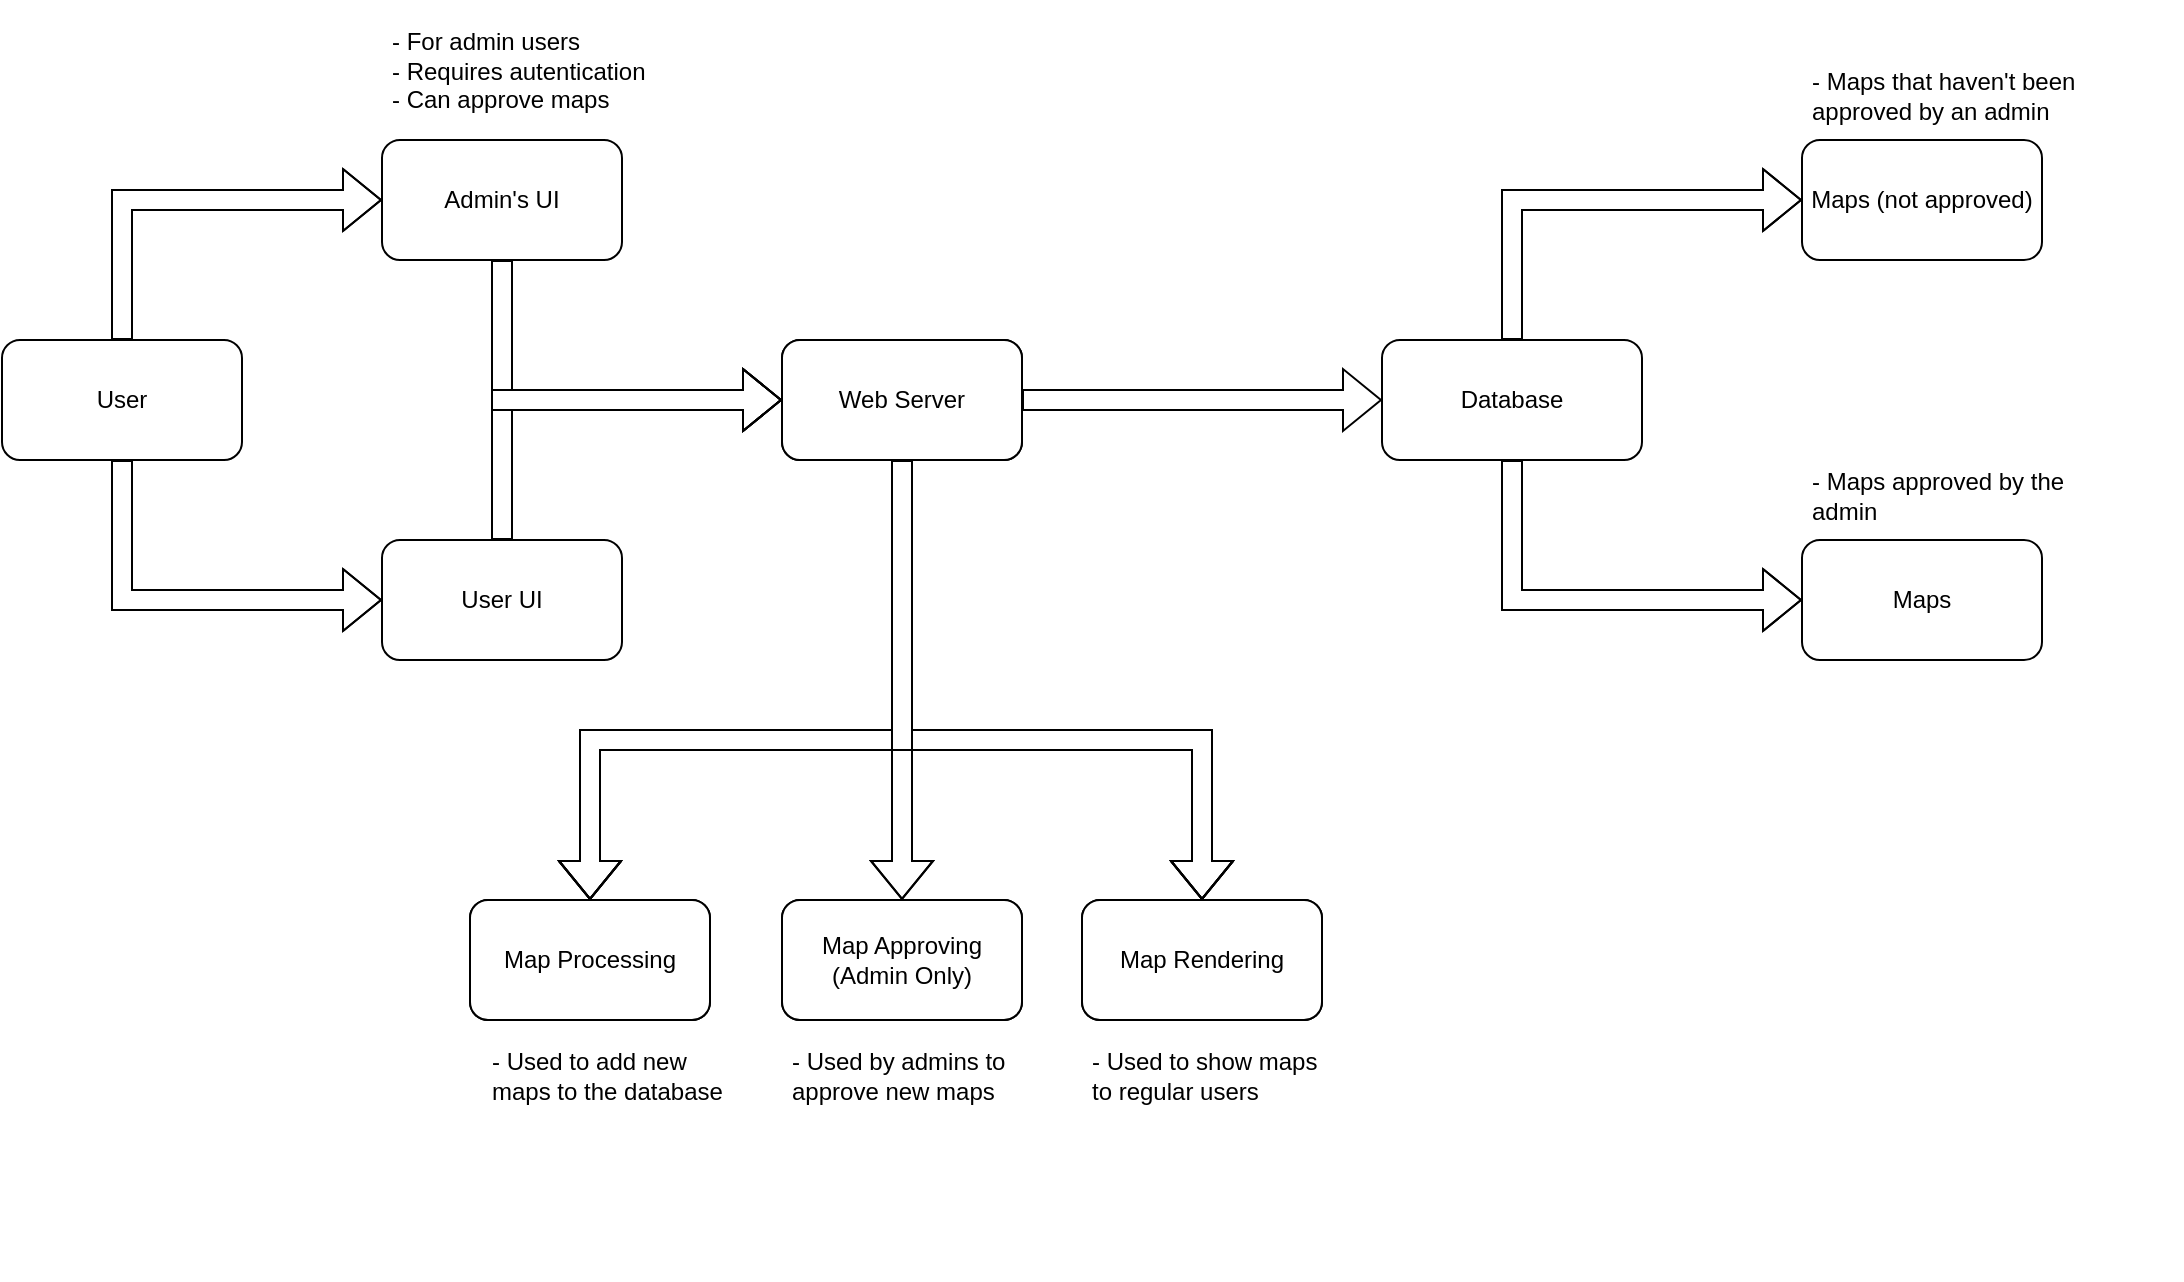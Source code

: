 <mxfile version="21.5.0" type="device">
  <diagram id="C5RBs43oDa-KdzZeNtuy" name="Page-1">
    <mxGraphModel dx="1434" dy="774" grid="0" gridSize="10" guides="1" tooltips="1" connect="1" arrows="1" fold="1" page="0" pageScale="1" pageWidth="827" pageHeight="1169" math="0" shadow="0">
      <root>
        <mxCell id="WIyWlLk6GJQsqaUBKTNV-0" />
        <mxCell id="WIyWlLk6GJQsqaUBKTNV-1" parent="WIyWlLk6GJQsqaUBKTNV-0" />
        <mxCell id="0Yt5o5Fgty_OSdYz4b0F-0" value="User" style="rounded=1;whiteSpace=wrap;html=1;" vertex="1" parent="WIyWlLk6GJQsqaUBKTNV-1">
          <mxGeometry x="60" y="230" width="120" height="60" as="geometry" />
        </mxCell>
        <mxCell id="0Yt5o5Fgty_OSdYz4b0F-2" value="Admin&#39;s UI" style="rounded=1;whiteSpace=wrap;html=1;" vertex="1" parent="WIyWlLk6GJQsqaUBKTNV-1">
          <mxGeometry x="250" y="130" width="120" height="60" as="geometry" />
        </mxCell>
        <mxCell id="0Yt5o5Fgty_OSdYz4b0F-3" value="User UI" style="rounded=1;whiteSpace=wrap;html=1;" vertex="1" parent="WIyWlLk6GJQsqaUBKTNV-1">
          <mxGeometry x="250" y="330" width="120" height="60" as="geometry" />
        </mxCell>
        <mxCell id="0Yt5o5Fgty_OSdYz4b0F-4" value="Web Server" style="rounded=1;whiteSpace=wrap;html=1;" vertex="1" parent="WIyWlLk6GJQsqaUBKTNV-1">
          <mxGeometry x="450" y="230" width="120" height="60" as="geometry" />
        </mxCell>
        <mxCell id="0Yt5o5Fgty_OSdYz4b0F-5" value="Map Processing" style="rounded=1;whiteSpace=wrap;html=1;" vertex="1" parent="WIyWlLk6GJQsqaUBKTNV-1">
          <mxGeometry x="294" y="510" width="120" height="60" as="geometry" />
        </mxCell>
        <mxCell id="0Yt5o5Fgty_OSdYz4b0F-7" value="Map Approving&lt;br&gt;(Admin Only)" style="rounded=1;whiteSpace=wrap;html=1;" vertex="1" parent="WIyWlLk6GJQsqaUBKTNV-1">
          <mxGeometry x="450" y="510" width="120" height="60" as="geometry" />
        </mxCell>
        <mxCell id="0Yt5o5Fgty_OSdYz4b0F-8" value="Map Rendering" style="rounded=1;whiteSpace=wrap;html=1;" vertex="1" parent="WIyWlLk6GJQsqaUBKTNV-1">
          <mxGeometry x="600" y="510" width="120" height="60" as="geometry" />
        </mxCell>
        <mxCell id="0Yt5o5Fgty_OSdYz4b0F-9" value="Database" style="rounded=1;whiteSpace=wrap;html=1;" vertex="1" parent="WIyWlLk6GJQsqaUBKTNV-1">
          <mxGeometry x="750" y="230" width="130" height="60" as="geometry" />
        </mxCell>
        <mxCell id="0Yt5o5Fgty_OSdYz4b0F-10" value="Maps (not approved)" style="rounded=1;whiteSpace=wrap;html=1;" vertex="1" parent="WIyWlLk6GJQsqaUBKTNV-1">
          <mxGeometry x="960" y="130" width="120" height="60" as="geometry" />
        </mxCell>
        <mxCell id="0Yt5o5Fgty_OSdYz4b0F-11" value="Maps" style="rounded=1;whiteSpace=wrap;html=1;" vertex="1" parent="WIyWlLk6GJQsqaUBKTNV-1">
          <mxGeometry x="960" y="330" width="120" height="60" as="geometry" />
        </mxCell>
        <mxCell id="0Yt5o5Fgty_OSdYz4b0F-12" value="" style="shape=flexArrow;endArrow=classic;html=1;rounded=0;entryX=0;entryY=0.5;entryDx=0;entryDy=0;" edge="1" parent="WIyWlLk6GJQsqaUBKTNV-1" target="0Yt5o5Fgty_OSdYz4b0F-3">
          <mxGeometry width="50" height="50" relative="1" as="geometry">
            <mxPoint x="120" y="290" as="sourcePoint" />
            <mxPoint x="170" y="240" as="targetPoint" />
            <Array as="points">
              <mxPoint x="120" y="360" />
            </Array>
          </mxGeometry>
        </mxCell>
        <mxCell id="0Yt5o5Fgty_OSdYz4b0F-13" value="" style="shape=flexArrow;endArrow=classic;html=1;rounded=0;entryX=0;entryY=0.5;entryDx=0;entryDy=0;" edge="1" parent="WIyWlLk6GJQsqaUBKTNV-1" target="0Yt5o5Fgty_OSdYz4b0F-2">
          <mxGeometry width="50" height="50" relative="1" as="geometry">
            <mxPoint x="120" y="230" as="sourcePoint" />
            <mxPoint x="250" y="300" as="targetPoint" />
            <Array as="points">
              <mxPoint x="120" y="160" />
            </Array>
          </mxGeometry>
        </mxCell>
        <mxCell id="0Yt5o5Fgty_OSdYz4b0F-17" value="" style="shape=flexArrow;endArrow=classic;html=1;rounded=0;entryX=0;entryY=0.5;entryDx=0;entryDy=0;exitX=0.5;exitY=1;exitDx=0;exitDy=0;" edge="1" parent="WIyWlLk6GJQsqaUBKTNV-1" source="0Yt5o5Fgty_OSdYz4b0F-2" target="0Yt5o5Fgty_OSdYz4b0F-4">
          <mxGeometry width="50" height="50" relative="1" as="geometry">
            <mxPoint x="370" y="160" as="sourcePoint" />
            <mxPoint x="510" y="230" as="targetPoint" />
            <Array as="points">
              <mxPoint x="310" y="260" />
            </Array>
          </mxGeometry>
        </mxCell>
        <mxCell id="0Yt5o5Fgty_OSdYz4b0F-19" value="" style="shape=flexArrow;endArrow=classic;html=1;rounded=0;exitX=0.5;exitY=0;exitDx=0;exitDy=0;" edge="1" parent="WIyWlLk6GJQsqaUBKTNV-1" source="0Yt5o5Fgty_OSdYz4b0F-3">
          <mxGeometry width="50" height="50" relative="1" as="geometry">
            <mxPoint x="380" y="170" as="sourcePoint" />
            <mxPoint x="450" y="260" as="targetPoint" />
            <Array as="points">
              <mxPoint x="310" y="260" />
            </Array>
          </mxGeometry>
        </mxCell>
        <mxCell id="0Yt5o5Fgty_OSdYz4b0F-20" value="" style="shape=flexArrow;endArrow=classic;html=1;rounded=0;exitX=0.5;exitY=1;exitDx=0;exitDy=0;entryX=0.5;entryY=0;entryDx=0;entryDy=0;" edge="1" parent="WIyWlLk6GJQsqaUBKTNV-1" source="0Yt5o5Fgty_OSdYz4b0F-4" target="0Yt5o5Fgty_OSdYz4b0F-7">
          <mxGeometry width="50" height="50" relative="1" as="geometry">
            <mxPoint x="510" y="400" as="sourcePoint" />
            <mxPoint x="560" y="350" as="targetPoint" />
          </mxGeometry>
        </mxCell>
        <mxCell id="0Yt5o5Fgty_OSdYz4b0F-21" value="" style="shape=flexArrow;endArrow=classic;html=1;rounded=0;exitX=0.5;exitY=1;exitDx=0;exitDy=0;entryX=0.5;entryY=0;entryDx=0;entryDy=0;" edge="1" parent="WIyWlLk6GJQsqaUBKTNV-1" source="0Yt5o5Fgty_OSdYz4b0F-4" target="0Yt5o5Fgty_OSdYz4b0F-8">
          <mxGeometry width="50" height="50" relative="1" as="geometry">
            <mxPoint x="580" y="380" as="sourcePoint" />
            <mxPoint x="630" y="330" as="targetPoint" />
            <Array as="points">
              <mxPoint x="510" y="430" />
              <mxPoint x="660" y="430" />
            </Array>
          </mxGeometry>
        </mxCell>
        <mxCell id="0Yt5o5Fgty_OSdYz4b0F-23" value="" style="shape=flexArrow;endArrow=classic;html=1;rounded=0;exitX=0.5;exitY=1;exitDx=0;exitDy=0;entryX=0.5;entryY=0;entryDx=0;entryDy=0;" edge="1" parent="WIyWlLk6GJQsqaUBKTNV-1" target="0Yt5o5Fgty_OSdYz4b0F-5">
          <mxGeometry width="50" height="50" relative="1" as="geometry">
            <mxPoint x="510" y="290" as="sourcePoint" />
            <mxPoint x="660" y="510" as="targetPoint" />
            <Array as="points">
              <mxPoint x="510" y="430" />
              <mxPoint x="354" y="430" />
            </Array>
          </mxGeometry>
        </mxCell>
        <mxCell id="0Yt5o5Fgty_OSdYz4b0F-24" value="" style="shape=flexArrow;endArrow=classic;html=1;rounded=0;exitX=1;exitY=0.5;exitDx=0;exitDy=0;entryX=0;entryY=0.5;entryDx=0;entryDy=0;" edge="1" parent="WIyWlLk6GJQsqaUBKTNV-1" source="0Yt5o5Fgty_OSdYz4b0F-4" target="0Yt5o5Fgty_OSdYz4b0F-9">
          <mxGeometry width="50" height="50" relative="1" as="geometry">
            <mxPoint x="620" y="330" as="sourcePoint" />
            <mxPoint x="670" y="280" as="targetPoint" />
          </mxGeometry>
        </mxCell>
        <mxCell id="0Yt5o5Fgty_OSdYz4b0F-25" value="" style="shape=flexArrow;endArrow=classic;html=1;rounded=0;entryX=0;entryY=0.5;entryDx=0;entryDy=0;exitX=0.5;exitY=0;exitDx=0;exitDy=0;" edge="1" parent="WIyWlLk6GJQsqaUBKTNV-1" source="0Yt5o5Fgty_OSdYz4b0F-9" target="0Yt5o5Fgty_OSdYz4b0F-10">
          <mxGeometry width="50" height="50" relative="1" as="geometry">
            <mxPoint x="880" y="260" as="sourcePoint" />
            <mxPoint x="930" y="210" as="targetPoint" />
            <Array as="points">
              <mxPoint x="815" y="160" />
            </Array>
          </mxGeometry>
        </mxCell>
        <mxCell id="0Yt5o5Fgty_OSdYz4b0F-26" value="" style="shape=flexArrow;endArrow=classic;html=1;rounded=0;exitX=0.5;exitY=1;exitDx=0;exitDy=0;entryX=0;entryY=0.5;entryDx=0;entryDy=0;" edge="1" parent="WIyWlLk6GJQsqaUBKTNV-1" source="0Yt5o5Fgty_OSdYz4b0F-9" target="0Yt5o5Fgty_OSdYz4b0F-11">
          <mxGeometry width="50" height="50" relative="1" as="geometry">
            <mxPoint x="820" y="430" as="sourcePoint" />
            <mxPoint x="870" y="380" as="targetPoint" />
            <Array as="points">
              <mxPoint x="815" y="360" />
            </Array>
          </mxGeometry>
        </mxCell>
        <mxCell id="0Yt5o5Fgty_OSdYz4b0F-27" value="&lt;div&gt;&lt;br&gt;&lt;/div&gt;&lt;div&gt;- For admin users&lt;/div&gt;&lt;div&gt;- Requires autentication&lt;/div&gt;&lt;div&gt;- Can approve maps&lt;br&gt;&lt;/div&gt;" style="text;html=1;strokeColor=none;fillColor=none;spacing=5;spacingTop=-20;whiteSpace=wrap;overflow=hidden;rounded=0;" vertex="1" parent="WIyWlLk6GJQsqaUBKTNV-1">
          <mxGeometry x="250" y="70" width="190" height="90" as="geometry" />
        </mxCell>
        <mxCell id="0Yt5o5Fgty_OSdYz4b0F-28" value="&lt;div&gt;&lt;br&gt;&lt;/div&gt;&lt;div&gt;- Maps that haven&#39;t been approved by an admin&lt;br&gt;&lt;/div&gt;" style="text;html=1;strokeColor=none;fillColor=none;spacing=5;spacingTop=-20;whiteSpace=wrap;overflow=hidden;rounded=0;" vertex="1" parent="WIyWlLk6GJQsqaUBKTNV-1">
          <mxGeometry x="960" y="90" width="190" height="90" as="geometry" />
        </mxCell>
        <mxCell id="0Yt5o5Fgty_OSdYz4b0F-29" value="&lt;div&gt;&lt;br&gt;&lt;/div&gt;&lt;div&gt;- Maps approved by the admin&lt;br&gt;&lt;/div&gt;" style="text;html=1;strokeColor=none;fillColor=none;spacing=5;spacingTop=-20;whiteSpace=wrap;overflow=hidden;rounded=0;" vertex="1" parent="WIyWlLk6GJQsqaUBKTNV-1">
          <mxGeometry x="960" y="290" width="170" height="90" as="geometry" />
        </mxCell>
        <mxCell id="0Yt5o5Fgty_OSdYz4b0F-30" value="&lt;div&gt;&lt;br&gt;&lt;/div&gt;&lt;div&gt;- Used to add new maps to the database&lt;br&gt;&lt;/div&gt;" style="text;html=1;strokeColor=none;fillColor=none;spacing=5;spacingTop=-20;whiteSpace=wrap;overflow=hidden;rounded=0;" vertex="1" parent="WIyWlLk6GJQsqaUBKTNV-1">
          <mxGeometry x="300" y="580" width="130" height="120" as="geometry" />
        </mxCell>
        <mxCell id="0Yt5o5Fgty_OSdYz4b0F-31" value="&lt;div&gt;&lt;br&gt;&lt;/div&gt;&lt;div&gt;- Used by admins to approve new maps&lt;br&gt;&lt;/div&gt;" style="text;html=1;strokeColor=none;fillColor=none;spacing=5;spacingTop=-20;whiteSpace=wrap;overflow=hidden;rounded=0;" vertex="1" parent="WIyWlLk6GJQsqaUBKTNV-1">
          <mxGeometry x="450" y="580" width="140" height="90" as="geometry" />
        </mxCell>
        <mxCell id="0Yt5o5Fgty_OSdYz4b0F-32" value="&lt;div&gt;&lt;br&gt;&lt;/div&gt;&lt;div&gt;- Used to show maps to regular users&lt;br&gt;&lt;/div&gt;" style="text;html=1;strokeColor=none;fillColor=none;spacing=5;spacingTop=-20;whiteSpace=wrap;overflow=hidden;rounded=0;" vertex="1" parent="WIyWlLk6GJQsqaUBKTNV-1">
          <mxGeometry x="600" y="580" width="130" height="90" as="geometry" />
        </mxCell>
        <mxCell id="0Yt5o5Fgty_OSdYz4b0F-33" value="Web Server" style="rounded=1;whiteSpace=wrap;html=1;" vertex="1" parent="WIyWlLk6GJQsqaUBKTNV-1">
          <mxGeometry x="450" y="230" width="120" height="60" as="geometry" />
        </mxCell>
        <mxCell id="0Yt5o5Fgty_OSdYz4b0F-34" value="" style="shape=flexArrow;endArrow=classic;html=1;rounded=0;exitX=0.5;exitY=1;exitDx=0;exitDy=0;entryX=0.5;entryY=0;entryDx=0;entryDy=0;" edge="1" target="0Yt5o5Fgty_OSdYz4b0F-37" parent="WIyWlLk6GJQsqaUBKTNV-1">
          <mxGeometry width="50" height="50" relative="1" as="geometry">
            <mxPoint x="510" y="290" as="sourcePoint" />
            <mxPoint x="660" y="510" as="targetPoint" />
            <Array as="points">
              <mxPoint x="510" y="430" />
              <mxPoint x="354" y="430" />
            </Array>
          </mxGeometry>
        </mxCell>
        <mxCell id="0Yt5o5Fgty_OSdYz4b0F-35" value="" style="shape=flexArrow;endArrow=classic;html=1;rounded=0;exitX=0.5;exitY=1;exitDx=0;exitDy=0;entryX=0.5;entryY=0;entryDx=0;entryDy=0;" edge="1" source="0Yt5o5Fgty_OSdYz4b0F-33" target="0Yt5o5Fgty_OSdYz4b0F-39" parent="WIyWlLk6GJQsqaUBKTNV-1">
          <mxGeometry width="50" height="50" relative="1" as="geometry">
            <mxPoint x="580" y="380" as="sourcePoint" />
            <mxPoint x="630" y="330" as="targetPoint" />
            <Array as="points">
              <mxPoint x="510" y="430" />
              <mxPoint x="660" y="430" />
            </Array>
          </mxGeometry>
        </mxCell>
        <mxCell id="0Yt5o5Fgty_OSdYz4b0F-36" value="" style="shape=flexArrow;endArrow=classic;html=1;rounded=0;exitX=0.5;exitY=1;exitDx=0;exitDy=0;entryX=0.5;entryY=0;entryDx=0;entryDy=0;" edge="1" source="0Yt5o5Fgty_OSdYz4b0F-33" target="0Yt5o5Fgty_OSdYz4b0F-38" parent="WIyWlLk6GJQsqaUBKTNV-1">
          <mxGeometry width="50" height="50" relative="1" as="geometry">
            <mxPoint x="510" y="400" as="sourcePoint" />
            <mxPoint x="560" y="350" as="targetPoint" />
          </mxGeometry>
        </mxCell>
        <mxCell id="0Yt5o5Fgty_OSdYz4b0F-37" value="Map Processing" style="rounded=1;whiteSpace=wrap;html=1;" vertex="1" parent="WIyWlLk6GJQsqaUBKTNV-1">
          <mxGeometry x="294" y="510" width="120" height="60" as="geometry" />
        </mxCell>
        <mxCell id="0Yt5o5Fgty_OSdYz4b0F-38" value="Map Approving&lt;br&gt;(Admin Only)" style="rounded=1;whiteSpace=wrap;html=1;" vertex="1" parent="WIyWlLk6GJQsqaUBKTNV-1">
          <mxGeometry x="450" y="510" width="120" height="60" as="geometry" />
        </mxCell>
        <mxCell id="0Yt5o5Fgty_OSdYz4b0F-39" value="Map Rendering" style="rounded=1;whiteSpace=wrap;html=1;" vertex="1" parent="WIyWlLk6GJQsqaUBKTNV-1">
          <mxGeometry x="600" y="510" width="120" height="60" as="geometry" />
        </mxCell>
      </root>
    </mxGraphModel>
  </diagram>
</mxfile>
